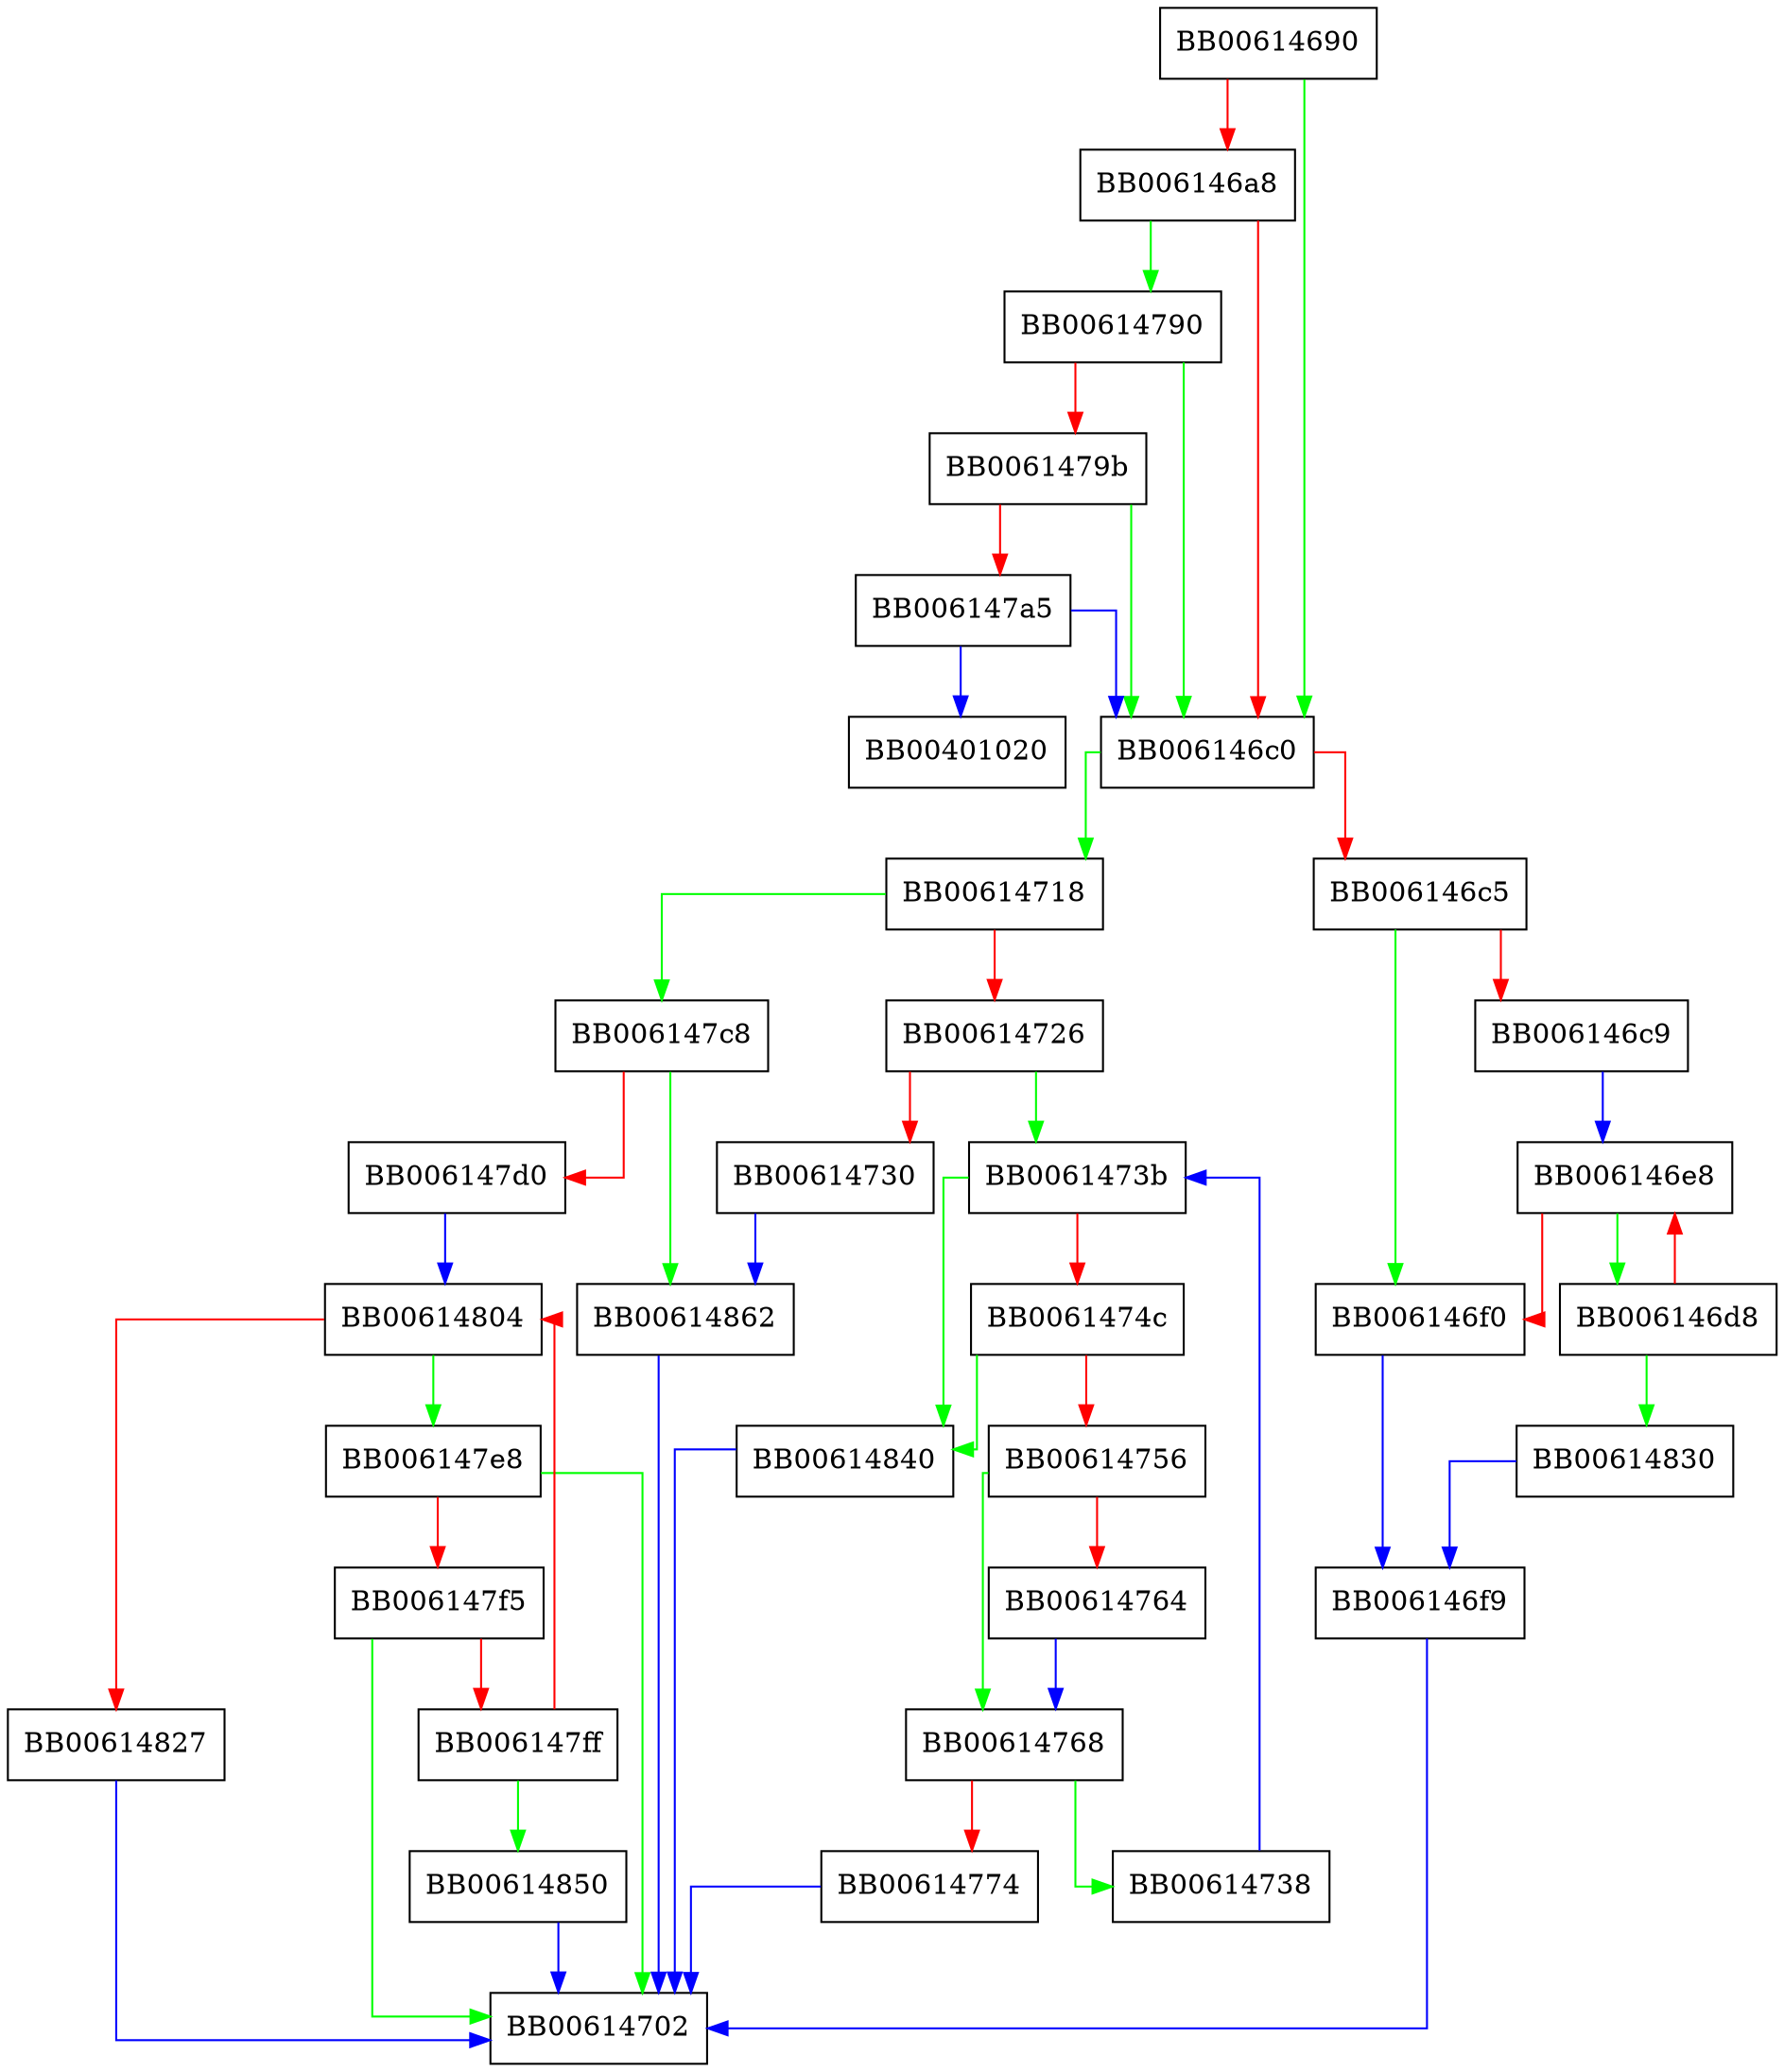 digraph sanitize_line {
  node [shape="box"];
  graph [splines=ortho];
  BB00614690 -> BB006146c0 [color="green"];
  BB00614690 -> BB006146a8 [color="red"];
  BB006146a8 -> BB00614790 [color="green"];
  BB006146a8 -> BB006146c0 [color="red"];
  BB006146c0 -> BB00614718 [color="green"];
  BB006146c0 -> BB006146c5 [color="red"];
  BB006146c5 -> BB006146f0 [color="green"];
  BB006146c5 -> BB006146c9 [color="red"];
  BB006146c9 -> BB006146e8 [color="blue"];
  BB006146d8 -> BB00614830 [color="green"];
  BB006146d8 -> BB006146e8 [color="red"];
  BB006146e8 -> BB006146d8 [color="green"];
  BB006146e8 -> BB006146f0 [color="red"];
  BB006146f0 -> BB006146f9 [color="blue"];
  BB006146f9 -> BB00614702 [color="blue"];
  BB00614718 -> BB006147c8 [color="green"];
  BB00614718 -> BB00614726 [color="red"];
  BB00614726 -> BB0061473b [color="green"];
  BB00614726 -> BB00614730 [color="red"];
  BB00614730 -> BB00614862 [color="blue"];
  BB00614738 -> BB0061473b [color="blue"];
  BB0061473b -> BB00614840 [color="green"];
  BB0061473b -> BB0061474c [color="red"];
  BB0061474c -> BB00614840 [color="green"];
  BB0061474c -> BB00614756 [color="red"];
  BB00614756 -> BB00614768 [color="green"];
  BB00614756 -> BB00614764 [color="red"];
  BB00614764 -> BB00614768 [color="blue"];
  BB00614768 -> BB00614738 [color="green"];
  BB00614768 -> BB00614774 [color="red"];
  BB00614774 -> BB00614702 [color="blue"];
  BB00614790 -> BB006146c0 [color="green"];
  BB00614790 -> BB0061479b [color="red"];
  BB0061479b -> BB006146c0 [color="green"];
  BB0061479b -> BB006147a5 [color="red"];
  BB006147a5 -> BB00401020 [color="blue"];
  BB006147a5 -> BB006146c0 [color="blue"];
  BB006147c8 -> BB00614862 [color="green"];
  BB006147c8 -> BB006147d0 [color="red"];
  BB006147d0 -> BB00614804 [color="blue"];
  BB006147e8 -> BB00614702 [color="green"];
  BB006147e8 -> BB006147f5 [color="red"];
  BB006147f5 -> BB00614702 [color="green"];
  BB006147f5 -> BB006147ff [color="red"];
  BB006147ff -> BB00614850 [color="green"];
  BB006147ff -> BB00614804 [color="red"];
  BB00614804 -> BB006147e8 [color="green"];
  BB00614804 -> BB00614827 [color="red"];
  BB00614827 -> BB00614702 [color="blue"];
  BB00614830 -> BB006146f9 [color="blue"];
  BB00614840 -> BB00614702 [color="blue"];
  BB00614850 -> BB00614702 [color="blue"];
  BB00614862 -> BB00614702 [color="blue"];
}
